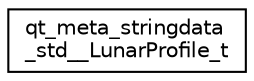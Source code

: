 digraph "Graphical Class Hierarchy"
{
  edge [fontname="Helvetica",fontsize="10",labelfontname="Helvetica",labelfontsize="10"];
  node [fontname="Helvetica",fontsize="10",shape=record];
  rankdir="LR";
  Node0 [label="qt_meta_stringdata\l_std__LunarProfile_t",height=0.2,width=0.4,color="black", fillcolor="white", style="filled",URL="$structqt__meta__stringdata__std____LunarProfile__t.html"];
}
